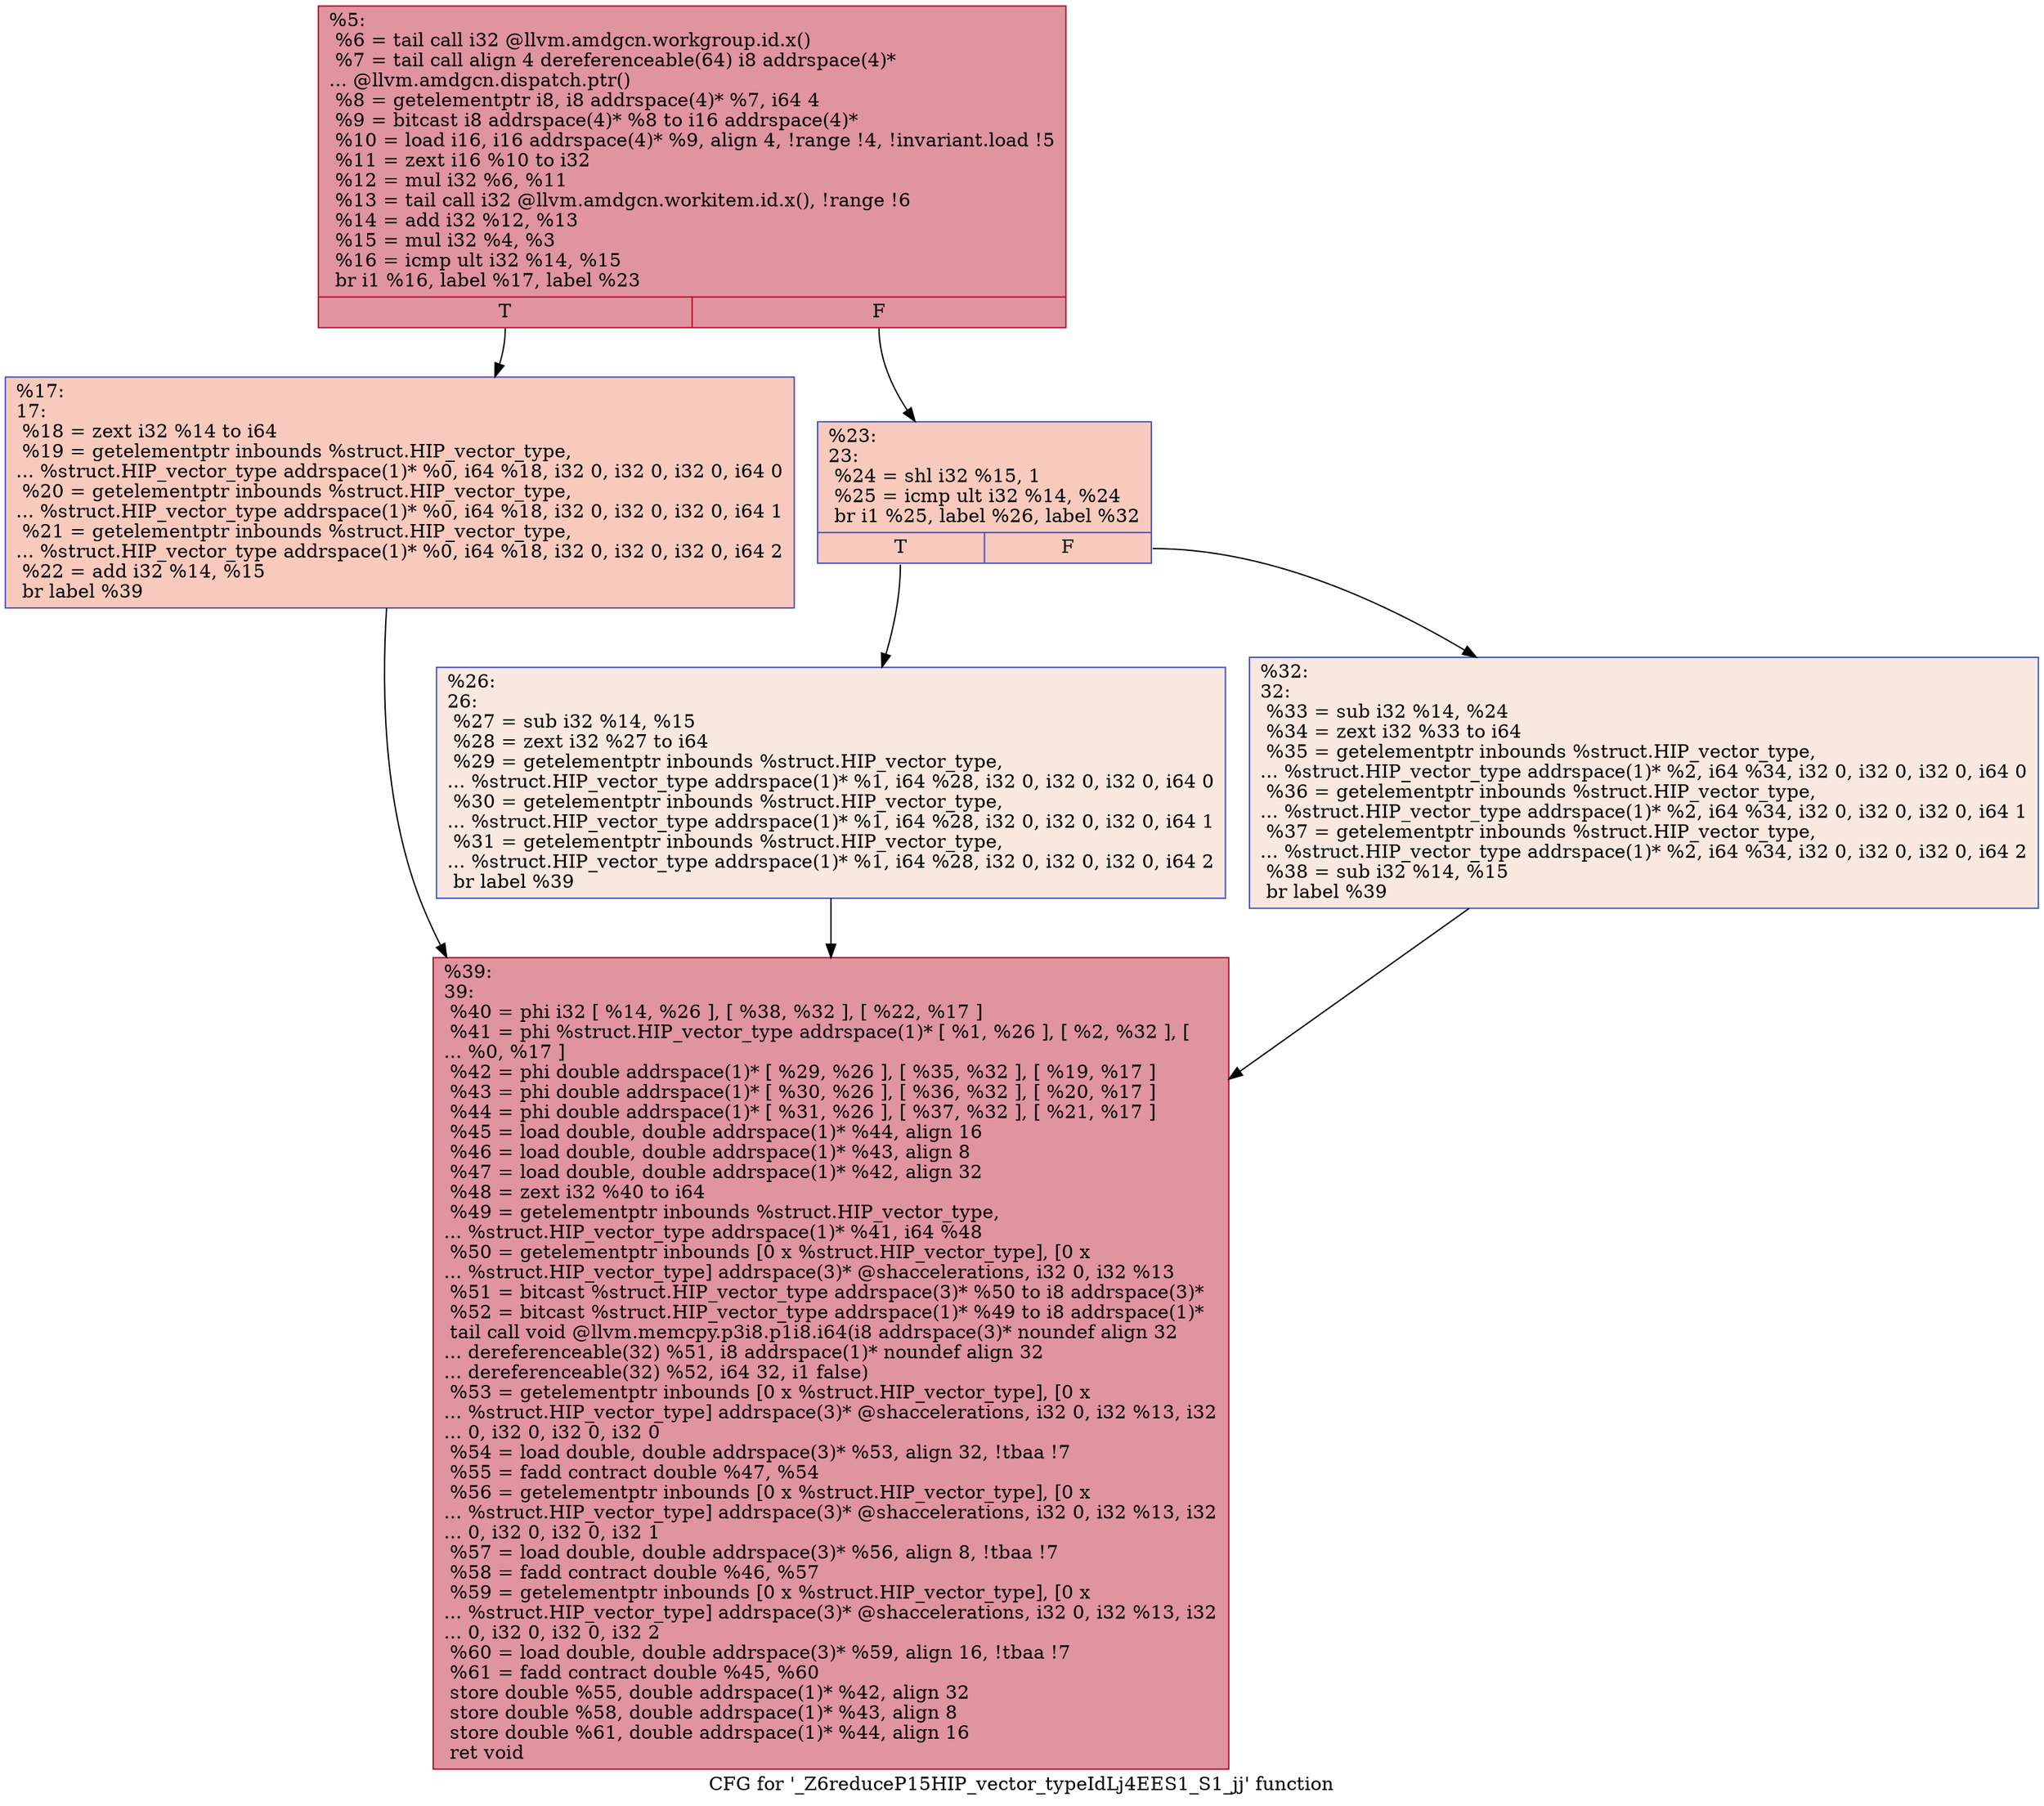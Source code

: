 digraph "CFG for '_Z6reduceP15HIP_vector_typeIdLj4EES1_S1_jj' function" {
	label="CFG for '_Z6reduceP15HIP_vector_typeIdLj4EES1_S1_jj' function";

	Node0x59c5f80 [shape=record,color="#b70d28ff", style=filled, fillcolor="#b70d2870",label="{%5:\l  %6 = tail call i32 @llvm.amdgcn.workgroup.id.x()\l  %7 = tail call align 4 dereferenceable(64) i8 addrspace(4)*\l... @llvm.amdgcn.dispatch.ptr()\l  %8 = getelementptr i8, i8 addrspace(4)* %7, i64 4\l  %9 = bitcast i8 addrspace(4)* %8 to i16 addrspace(4)*\l  %10 = load i16, i16 addrspace(4)* %9, align 4, !range !4, !invariant.load !5\l  %11 = zext i16 %10 to i32\l  %12 = mul i32 %6, %11\l  %13 = tail call i32 @llvm.amdgcn.workitem.id.x(), !range !6\l  %14 = add i32 %12, %13\l  %15 = mul i32 %4, %3\l  %16 = icmp ult i32 %14, %15\l  br i1 %16, label %17, label %23\l|{<s0>T|<s1>F}}"];
	Node0x59c5f80:s0 -> Node0x59c6a40;
	Node0x59c5f80:s1 -> Node0x59c7fb0;
	Node0x59c6a40 [shape=record,color="#3d50c3ff", style=filled, fillcolor="#ef886b70",label="{%17:\l17:                                               \l  %18 = zext i32 %14 to i64\l  %19 = getelementptr inbounds %struct.HIP_vector_type,\l... %struct.HIP_vector_type addrspace(1)* %0, i64 %18, i32 0, i32 0, i32 0, i64 0\l  %20 = getelementptr inbounds %struct.HIP_vector_type,\l... %struct.HIP_vector_type addrspace(1)* %0, i64 %18, i32 0, i32 0, i32 0, i64 1\l  %21 = getelementptr inbounds %struct.HIP_vector_type,\l... %struct.HIP_vector_type addrspace(1)* %0, i64 %18, i32 0, i32 0, i32 0, i64 2\l  %22 = add i32 %14, %15\l  br label %39\l}"];
	Node0x59c6a40 -> Node0x59c85b0;
	Node0x59c7fb0 [shape=record,color="#3d50c3ff", style=filled, fillcolor="#ef886b70",label="{%23:\l23:                                               \l  %24 = shl i32 %15, 1\l  %25 = icmp ult i32 %14, %24\l  br i1 %25, label %26, label %32\l|{<s0>T|<s1>F}}"];
	Node0x59c7fb0:s0 -> Node0x59c8800;
	Node0x59c7fb0:s1 -> Node0x59c8850;
	Node0x59c8800 [shape=record,color="#3d50c3ff", style=filled, fillcolor="#f1ccb870",label="{%26:\l26:                                               \l  %27 = sub i32 %14, %15\l  %28 = zext i32 %27 to i64\l  %29 = getelementptr inbounds %struct.HIP_vector_type,\l... %struct.HIP_vector_type addrspace(1)* %1, i64 %28, i32 0, i32 0, i32 0, i64 0\l  %30 = getelementptr inbounds %struct.HIP_vector_type,\l... %struct.HIP_vector_type addrspace(1)* %1, i64 %28, i32 0, i32 0, i32 0, i64 1\l  %31 = getelementptr inbounds %struct.HIP_vector_type,\l... %struct.HIP_vector_type addrspace(1)* %1, i64 %28, i32 0, i32 0, i32 0, i64 2\l  br label %39\l}"];
	Node0x59c8800 -> Node0x59c85b0;
	Node0x59c8850 [shape=record,color="#3d50c3ff", style=filled, fillcolor="#f1ccb870",label="{%32:\l32:                                               \l  %33 = sub i32 %14, %24\l  %34 = zext i32 %33 to i64\l  %35 = getelementptr inbounds %struct.HIP_vector_type,\l... %struct.HIP_vector_type addrspace(1)* %2, i64 %34, i32 0, i32 0, i32 0, i64 0\l  %36 = getelementptr inbounds %struct.HIP_vector_type,\l... %struct.HIP_vector_type addrspace(1)* %2, i64 %34, i32 0, i32 0, i32 0, i64 1\l  %37 = getelementptr inbounds %struct.HIP_vector_type,\l... %struct.HIP_vector_type addrspace(1)* %2, i64 %34, i32 0, i32 0, i32 0, i64 2\l  %38 = sub i32 %14, %15\l  br label %39\l}"];
	Node0x59c8850 -> Node0x59c85b0;
	Node0x59c85b0 [shape=record,color="#b70d28ff", style=filled, fillcolor="#b70d2870",label="{%39:\l39:                                               \l  %40 = phi i32 [ %14, %26 ], [ %38, %32 ], [ %22, %17 ]\l  %41 = phi %struct.HIP_vector_type addrspace(1)* [ %1, %26 ], [ %2, %32 ], [\l... %0, %17 ]\l  %42 = phi double addrspace(1)* [ %29, %26 ], [ %35, %32 ], [ %19, %17 ]\l  %43 = phi double addrspace(1)* [ %30, %26 ], [ %36, %32 ], [ %20, %17 ]\l  %44 = phi double addrspace(1)* [ %31, %26 ], [ %37, %32 ], [ %21, %17 ]\l  %45 = load double, double addrspace(1)* %44, align 16\l  %46 = load double, double addrspace(1)* %43, align 8\l  %47 = load double, double addrspace(1)* %42, align 32\l  %48 = zext i32 %40 to i64\l  %49 = getelementptr inbounds %struct.HIP_vector_type,\l... %struct.HIP_vector_type addrspace(1)* %41, i64 %48\l  %50 = getelementptr inbounds [0 x %struct.HIP_vector_type], [0 x\l... %struct.HIP_vector_type] addrspace(3)* @shaccelerations, i32 0, i32 %13\l  %51 = bitcast %struct.HIP_vector_type addrspace(3)* %50 to i8 addrspace(3)*\l  %52 = bitcast %struct.HIP_vector_type addrspace(1)* %49 to i8 addrspace(1)*\l  tail call void @llvm.memcpy.p3i8.p1i8.i64(i8 addrspace(3)* noundef align 32\l... dereferenceable(32) %51, i8 addrspace(1)* noundef align 32\l... dereferenceable(32) %52, i64 32, i1 false)\l  %53 = getelementptr inbounds [0 x %struct.HIP_vector_type], [0 x\l... %struct.HIP_vector_type] addrspace(3)* @shaccelerations, i32 0, i32 %13, i32\l... 0, i32 0, i32 0, i32 0\l  %54 = load double, double addrspace(3)* %53, align 32, !tbaa !7\l  %55 = fadd contract double %47, %54\l  %56 = getelementptr inbounds [0 x %struct.HIP_vector_type], [0 x\l... %struct.HIP_vector_type] addrspace(3)* @shaccelerations, i32 0, i32 %13, i32\l... 0, i32 0, i32 0, i32 1\l  %57 = load double, double addrspace(3)* %56, align 8, !tbaa !7\l  %58 = fadd contract double %46, %57\l  %59 = getelementptr inbounds [0 x %struct.HIP_vector_type], [0 x\l... %struct.HIP_vector_type] addrspace(3)* @shaccelerations, i32 0, i32 %13, i32\l... 0, i32 0, i32 0, i32 2\l  %60 = load double, double addrspace(3)* %59, align 16, !tbaa !7\l  %61 = fadd contract double %45, %60\l  store double %55, double addrspace(1)* %42, align 32\l  store double %58, double addrspace(1)* %43, align 8\l  store double %61, double addrspace(1)* %44, align 16\l  ret void\l}"];
}
